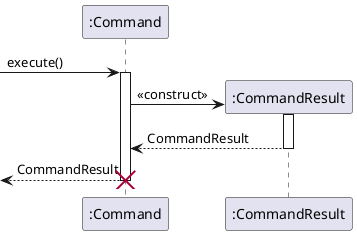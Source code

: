 @startuml
-> ":Command": execute()
activate ":Command"
create ":CommandResult"
":Command" -> ":CommandResult": <<construct>>
activate ":CommandResult"
":Command" <-- ":CommandResult": CommandResult
deactivate ":CommandResult"
<-- ":Command": CommandResult
deactivate ":Command"
destroy ":Command"
@enduml